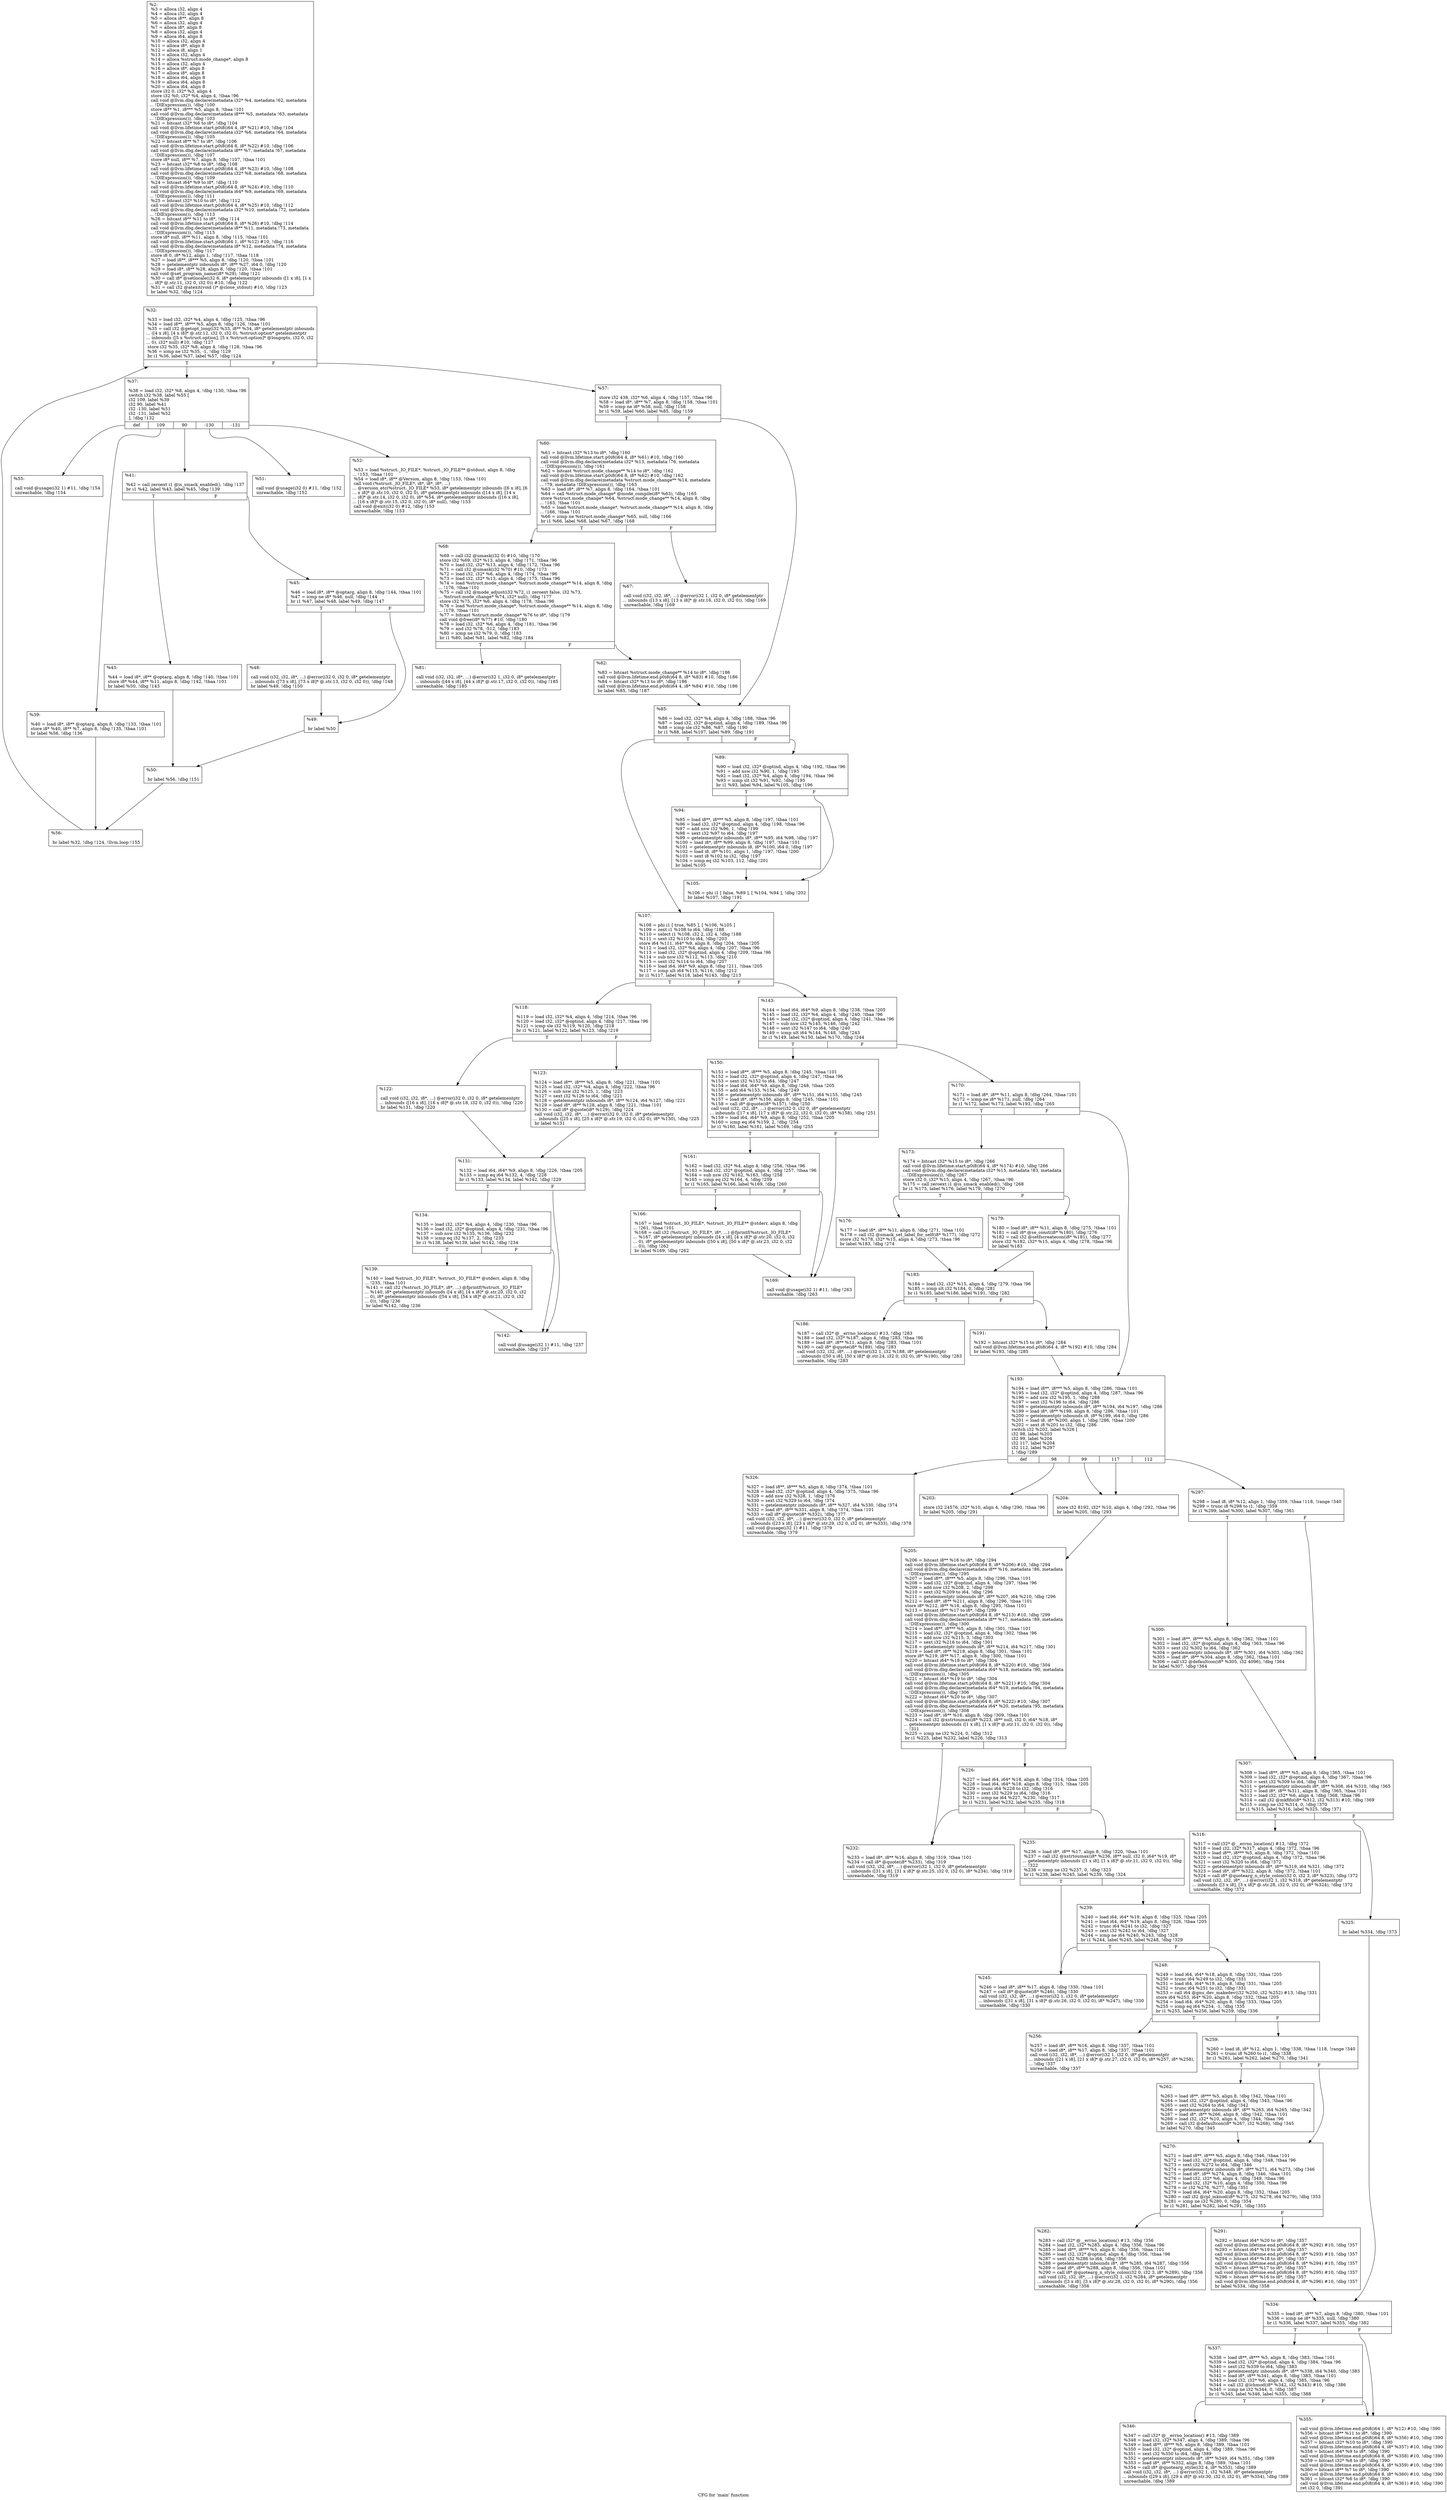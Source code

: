 digraph "CFG for 'main' function" {
	label="CFG for 'main' function";

	Node0x1cf8930 [shape=record,label="{%2:\l  %3 = alloca i32, align 4\l  %4 = alloca i32, align 4\l  %5 = alloca i8**, align 8\l  %6 = alloca i32, align 4\l  %7 = alloca i8*, align 8\l  %8 = alloca i32, align 4\l  %9 = alloca i64, align 8\l  %10 = alloca i32, align 4\l  %11 = alloca i8*, align 8\l  %12 = alloca i8, align 1\l  %13 = alloca i32, align 4\l  %14 = alloca %struct.mode_change*, align 8\l  %15 = alloca i32, align 4\l  %16 = alloca i8*, align 8\l  %17 = alloca i8*, align 8\l  %18 = alloca i64, align 8\l  %19 = alloca i64, align 8\l  %20 = alloca i64, align 8\l  store i32 0, i32* %3, align 4\l  store i32 %0, i32* %4, align 4, !tbaa !96\l  call void @llvm.dbg.declare(metadata i32* %4, metadata !62, metadata\l... !DIExpression()), !dbg !100\l  store i8** %1, i8*** %5, align 8, !tbaa !101\l  call void @llvm.dbg.declare(metadata i8*** %5, metadata !63, metadata\l... !DIExpression()), !dbg !103\l  %21 = bitcast i32* %6 to i8*, !dbg !104\l  call void @llvm.lifetime.start.p0i8(i64 4, i8* %21) #10, !dbg !104\l  call void @llvm.dbg.declare(metadata i32* %6, metadata !64, metadata\l... !DIExpression()), !dbg !105\l  %22 = bitcast i8** %7 to i8*, !dbg !106\l  call void @llvm.lifetime.start.p0i8(i64 8, i8* %22) #10, !dbg !106\l  call void @llvm.dbg.declare(metadata i8** %7, metadata !67, metadata\l... !DIExpression()), !dbg !107\l  store i8* null, i8** %7, align 8, !dbg !107, !tbaa !101\l  %23 = bitcast i32* %8 to i8*, !dbg !108\l  call void @llvm.lifetime.start.p0i8(i64 4, i8* %23) #10, !dbg !108\l  call void @llvm.dbg.declare(metadata i32* %8, metadata !68, metadata\l... !DIExpression()), !dbg !109\l  %24 = bitcast i64* %9 to i8*, !dbg !110\l  call void @llvm.lifetime.start.p0i8(i64 8, i8* %24) #10, !dbg !110\l  call void @llvm.dbg.declare(metadata i64* %9, metadata !69, metadata\l... !DIExpression()), !dbg !111\l  %25 = bitcast i32* %10 to i8*, !dbg !112\l  call void @llvm.lifetime.start.p0i8(i64 4, i8* %25) #10, !dbg !112\l  call void @llvm.dbg.declare(metadata i32* %10, metadata !72, metadata\l... !DIExpression()), !dbg !113\l  %26 = bitcast i8** %11 to i8*, !dbg !114\l  call void @llvm.lifetime.start.p0i8(i64 8, i8* %26) #10, !dbg !114\l  call void @llvm.dbg.declare(metadata i8** %11, metadata !73, metadata\l... !DIExpression()), !dbg !115\l  store i8* null, i8** %11, align 8, !dbg !115, !tbaa !101\l  call void @llvm.lifetime.start.p0i8(i64 1, i8* %12) #10, !dbg !116\l  call void @llvm.dbg.declare(metadata i8* %12, metadata !74, metadata\l... !DIExpression()), !dbg !117\l  store i8 0, i8* %12, align 1, !dbg !117, !tbaa !118\l  %27 = load i8**, i8*** %5, align 8, !dbg !120, !tbaa !101\l  %28 = getelementptr inbounds i8*, i8** %27, i64 0, !dbg !120\l  %29 = load i8*, i8** %28, align 8, !dbg !120, !tbaa !101\l  call void @set_program_name(i8* %29), !dbg !121\l  %30 = call i8* @setlocale(i32 6, i8* getelementptr inbounds ([1 x i8], [1 x\l... i8]* @.str.11, i32 0, i32 0)) #10, !dbg !122\l  %31 = call i32 @atexit(void ()* @close_stdout) #10, !dbg !123\l  br label %32, !dbg !124\l}"];
	Node0x1cf8930 -> Node0x1cf8bc0;
	Node0x1cf8bc0 [shape=record,label="{%32:\l\l  %33 = load i32, i32* %4, align 4, !dbg !125, !tbaa !96\l  %34 = load i8**, i8*** %5, align 8, !dbg !126, !tbaa !101\l  %35 = call i32 @getopt_long(i32 %33, i8** %34, i8* getelementptr inbounds\l... ([4 x i8], [4 x i8]* @.str.12, i32 0, i32 0), %struct.option* getelementptr\l... inbounds ([5 x %struct.option], [5 x %struct.option]* @longopts, i32 0, i32\l... 0), i32* null) #10, !dbg !127\l  store i32 %35, i32* %8, align 4, !dbg !128, !tbaa !96\l  %36 = icmp ne i32 %35, -1, !dbg !129\l  br i1 %36, label %37, label %57, !dbg !124\l|{<s0>T|<s1>F}}"];
	Node0x1cf8bc0:s0 -> Node0x1cf8c10;
	Node0x1cf8bc0:s1 -> Node0x1cf8fd0;
	Node0x1cf8c10 [shape=record,label="{%37:\l\l  %38 = load i32, i32* %8, align 4, !dbg !130, !tbaa !96\l  switch i32 %38, label %55 [\l    i32 109, label %39\l    i32 90, label %41\l    i32 -130, label %51\l    i32 -131, label %52\l  ], !dbg !132\l|{<s0>def|<s1>109|<s2>90|<s3>-130|<s4>-131}}"];
	Node0x1cf8c10:s0 -> Node0x1cf8f30;
	Node0x1cf8c10:s1 -> Node0x1cf8c60;
	Node0x1cf8c10:s2 -> Node0x1cf8cb0;
	Node0x1cf8c10:s3 -> Node0x1cf8e90;
	Node0x1cf8c10:s4 -> Node0x1cf8ee0;
	Node0x1cf8c60 [shape=record,label="{%39:\l\l  %40 = load i8*, i8** @optarg, align 8, !dbg !133, !tbaa !101\l  store i8* %40, i8** %7, align 8, !dbg !135, !tbaa !101\l  br label %56, !dbg !136\l}"];
	Node0x1cf8c60 -> Node0x1cf8f80;
	Node0x1cf8cb0 [shape=record,label="{%41:\l\l  %42 = call zeroext i1 @is_smack_enabled(), !dbg !137\l  br i1 %42, label %43, label %45, !dbg !139\l|{<s0>T|<s1>F}}"];
	Node0x1cf8cb0:s0 -> Node0x1cf8d00;
	Node0x1cf8cb0:s1 -> Node0x1cf8d50;
	Node0x1cf8d00 [shape=record,label="{%43:\l\l  %44 = load i8*, i8** @optarg, align 8, !dbg !140, !tbaa !101\l  store i8* %44, i8** %11, align 8, !dbg !142, !tbaa !101\l  br label %50, !dbg !143\l}"];
	Node0x1cf8d00 -> Node0x1cf8e40;
	Node0x1cf8d50 [shape=record,label="{%45:\l\l  %46 = load i8*, i8** @optarg, align 8, !dbg !144, !tbaa !101\l  %47 = icmp ne i8* %46, null, !dbg !144\l  br i1 %47, label %48, label %49, !dbg !147\l|{<s0>T|<s1>F}}"];
	Node0x1cf8d50:s0 -> Node0x1cf8da0;
	Node0x1cf8d50:s1 -> Node0x1cf8df0;
	Node0x1cf8da0 [shape=record,label="{%48:\l\l  call void (i32, i32, i8*, ...) @error(i32 0, i32 0, i8* getelementptr\l... inbounds ([73 x i8], [73 x i8]* @.str.13, i32 0, i32 0)), !dbg !148\l  br label %49, !dbg !150\l}"];
	Node0x1cf8da0 -> Node0x1cf8df0;
	Node0x1cf8df0 [shape=record,label="{%49:\l\l  br label %50\l}"];
	Node0x1cf8df0 -> Node0x1cf8e40;
	Node0x1cf8e40 [shape=record,label="{%50:\l\l  br label %56, !dbg !151\l}"];
	Node0x1cf8e40 -> Node0x1cf8f80;
	Node0x1cf8e90 [shape=record,label="{%51:\l\l  call void @usage(i32 0) #11, !dbg !152\l  unreachable, !dbg !152\l}"];
	Node0x1cf8ee0 [shape=record,label="{%52:\l\l  %53 = load %struct._IO_FILE*, %struct._IO_FILE** @stdout, align 8, !dbg\l... !153, !tbaa !101\l  %54 = load i8*, i8** @Version, align 8, !dbg !153, !tbaa !101\l  call void (%struct._IO_FILE*, i8*, i8*, i8*, ...)\l... @version_etc(%struct._IO_FILE* %53, i8* getelementptr inbounds ([6 x i8], [6\l... x i8]* @.str.10, i32 0, i32 0), i8* getelementptr inbounds ([14 x i8], [14 x\l... i8]* @.str.14, i32 0, i32 0), i8* %54, i8* getelementptr inbounds ([16 x i8],\l... [16 x i8]* @.str.15, i32 0, i32 0), i8* null), !dbg !153\l  call void @exit(i32 0) #12, !dbg !153\l  unreachable, !dbg !153\l}"];
	Node0x1cf8f30 [shape=record,label="{%55:\l\l  call void @usage(i32 1) #11, !dbg !154\l  unreachable, !dbg !154\l}"];
	Node0x1cf8f80 [shape=record,label="{%56:\l\l  br label %32, !dbg !124, !llvm.loop !155\l}"];
	Node0x1cf8f80 -> Node0x1cf8bc0;
	Node0x1cf8fd0 [shape=record,label="{%57:\l\l  store i32 438, i32* %6, align 4, !dbg !157, !tbaa !96\l  %58 = load i8*, i8** %7, align 8, !dbg !158, !tbaa !101\l  %59 = icmp ne i8* %58, null, !dbg !158\l  br i1 %59, label %60, label %85, !dbg !159\l|{<s0>T|<s1>F}}"];
	Node0x1cf8fd0:s0 -> Node0x1cf9020;
	Node0x1cf8fd0:s1 -> Node0x1cf91b0;
	Node0x1cf9020 [shape=record,label="{%60:\l\l  %61 = bitcast i32* %13 to i8*, !dbg !160\l  call void @llvm.lifetime.start.p0i8(i64 4, i8* %61) #10, !dbg !160\l  call void @llvm.dbg.declare(metadata i32* %13, metadata !76, metadata\l... !DIExpression()), !dbg !161\l  %62 = bitcast %struct.mode_change** %14 to i8*, !dbg !162\l  call void @llvm.lifetime.start.p0i8(i64 8, i8* %62) #10, !dbg !162\l  call void @llvm.dbg.declare(metadata %struct.mode_change** %14, metadata\l... !79, metadata !DIExpression()), !dbg !163\l  %63 = load i8*, i8** %7, align 8, !dbg !164, !tbaa !101\l  %64 = call %struct.mode_change* @mode_compile(i8* %63), !dbg !165\l  store %struct.mode_change* %64, %struct.mode_change** %14, align 8, !dbg\l... !163, !tbaa !101\l  %65 = load %struct.mode_change*, %struct.mode_change** %14, align 8, !dbg\l... !166, !tbaa !101\l  %66 = icmp ne %struct.mode_change* %65, null, !dbg !166\l  br i1 %66, label %68, label %67, !dbg !168\l|{<s0>T|<s1>F}}"];
	Node0x1cf9020:s0 -> Node0x1cf90c0;
	Node0x1cf9020:s1 -> Node0x1cf9070;
	Node0x1cf9070 [shape=record,label="{%67:\l\l  call void (i32, i32, i8*, ...) @error(i32 1, i32 0, i8* getelementptr\l... inbounds ([13 x i8], [13 x i8]* @.str.16, i32 0, i32 0)), !dbg !169\l  unreachable, !dbg !169\l}"];
	Node0x1cf90c0 [shape=record,label="{%68:\l\l  %69 = call i32 @umask(i32 0) #10, !dbg !170\l  store i32 %69, i32* %13, align 4, !dbg !171, !tbaa !96\l  %70 = load i32, i32* %13, align 4, !dbg !172, !tbaa !96\l  %71 = call i32 @umask(i32 %70) #10, !dbg !173\l  %72 = load i32, i32* %6, align 4, !dbg !174, !tbaa !96\l  %73 = load i32, i32* %13, align 4, !dbg !175, !tbaa !96\l  %74 = load %struct.mode_change*, %struct.mode_change** %14, align 8, !dbg\l... !176, !tbaa !101\l  %75 = call i32 @mode_adjust(i32 %72, i1 zeroext false, i32 %73,\l... %struct.mode_change* %74, i32* null), !dbg !177\l  store i32 %75, i32* %6, align 4, !dbg !178, !tbaa !96\l  %76 = load %struct.mode_change*, %struct.mode_change** %14, align 8, !dbg\l... !179, !tbaa !101\l  %77 = bitcast %struct.mode_change* %76 to i8*, !dbg !179\l  call void @free(i8* %77) #10, !dbg !180\l  %78 = load i32, i32* %6, align 4, !dbg !181, !tbaa !96\l  %79 = and i32 %78, -512, !dbg !183\l  %80 = icmp ne i32 %79, 0, !dbg !183\l  br i1 %80, label %81, label %82, !dbg !184\l|{<s0>T|<s1>F}}"];
	Node0x1cf90c0:s0 -> Node0x1cf9110;
	Node0x1cf90c0:s1 -> Node0x1cf9160;
	Node0x1cf9110 [shape=record,label="{%81:\l\l  call void (i32, i32, i8*, ...) @error(i32 1, i32 0, i8* getelementptr\l... inbounds ([44 x i8], [44 x i8]* @.str.17, i32 0, i32 0)), !dbg !185\l  unreachable, !dbg !185\l}"];
	Node0x1cf9160 [shape=record,label="{%82:\l\l  %83 = bitcast %struct.mode_change** %14 to i8*, !dbg !186\l  call void @llvm.lifetime.end.p0i8(i64 8, i8* %83) #10, !dbg !186\l  %84 = bitcast i32* %13 to i8*, !dbg !186\l  call void @llvm.lifetime.end.p0i8(i64 4, i8* %84) #10, !dbg !186\l  br label %85, !dbg !187\l}"];
	Node0x1cf9160 -> Node0x1cf91b0;
	Node0x1cf91b0 [shape=record,label="{%85:\l\l  %86 = load i32, i32* %4, align 4, !dbg !188, !tbaa !96\l  %87 = load i32, i32* @optind, align 4, !dbg !189, !tbaa !96\l  %88 = icmp sle i32 %86, %87, !dbg !190\l  br i1 %88, label %107, label %89, !dbg !191\l|{<s0>T|<s1>F}}"];
	Node0x1cf91b0:s0 -> Node0x1cf92f0;
	Node0x1cf91b0:s1 -> Node0x1cf9200;
	Node0x1cf9200 [shape=record,label="{%89:\l\l  %90 = load i32, i32* @optind, align 4, !dbg !192, !tbaa !96\l  %91 = add nsw i32 %90, 1, !dbg !193\l  %92 = load i32, i32* %4, align 4, !dbg !194, !tbaa !96\l  %93 = icmp slt i32 %91, %92, !dbg !195\l  br i1 %93, label %94, label %105, !dbg !196\l|{<s0>T|<s1>F}}"];
	Node0x1cf9200:s0 -> Node0x1cf9250;
	Node0x1cf9200:s1 -> Node0x1cf92a0;
	Node0x1cf9250 [shape=record,label="{%94:\l\l  %95 = load i8**, i8*** %5, align 8, !dbg !197, !tbaa !101\l  %96 = load i32, i32* @optind, align 4, !dbg !198, !tbaa !96\l  %97 = add nsw i32 %96, 1, !dbg !199\l  %98 = sext i32 %97 to i64, !dbg !197\l  %99 = getelementptr inbounds i8*, i8** %95, i64 %98, !dbg !197\l  %100 = load i8*, i8** %99, align 8, !dbg !197, !tbaa !101\l  %101 = getelementptr inbounds i8, i8* %100, i64 0, !dbg !197\l  %102 = load i8, i8* %101, align 1, !dbg !197, !tbaa !200\l  %103 = sext i8 %102 to i32, !dbg !197\l  %104 = icmp eq i32 %103, 112, !dbg !201\l  br label %105\l}"];
	Node0x1cf9250 -> Node0x1cf92a0;
	Node0x1cf92a0 [shape=record,label="{%105:\l\l  %106 = phi i1 [ false, %89 ], [ %104, %94 ], !dbg !202\l  br label %107, !dbg !191\l}"];
	Node0x1cf92a0 -> Node0x1cf92f0;
	Node0x1cf92f0 [shape=record,label="{%107:\l\l  %108 = phi i1 [ true, %85 ], [ %106, %105 ]\l  %109 = zext i1 %108 to i64, !dbg !188\l  %110 = select i1 %108, i32 2, i32 4, !dbg !188\l  %111 = sext i32 %110 to i64, !dbg !203\l  store i64 %111, i64* %9, align 8, !dbg !204, !tbaa !205\l  %112 = load i32, i32* %4, align 4, !dbg !207, !tbaa !96\l  %113 = load i32, i32* @optind, align 4, !dbg !209, !tbaa !96\l  %114 = sub nsw i32 %112, %113, !dbg !210\l  %115 = sext i32 %114 to i64, !dbg !207\l  %116 = load i64, i64* %9, align 8, !dbg !211, !tbaa !205\l  %117 = icmp ult i64 %115, %116, !dbg !212\l  br i1 %117, label %118, label %143, !dbg !213\l|{<s0>T|<s1>F}}"];
	Node0x1cf92f0:s0 -> Node0x1cf9340;
	Node0x1cf92f0:s1 -> Node0x1cf9570;
	Node0x1cf9340 [shape=record,label="{%118:\l\l  %119 = load i32, i32* %4, align 4, !dbg !214, !tbaa !96\l  %120 = load i32, i32* @optind, align 4, !dbg !217, !tbaa !96\l  %121 = icmp sle i32 %119, %120, !dbg !218\l  br i1 %121, label %122, label %123, !dbg !219\l|{<s0>T|<s1>F}}"];
	Node0x1cf9340:s0 -> Node0x1cf9390;
	Node0x1cf9340:s1 -> Node0x1cf93e0;
	Node0x1cf9390 [shape=record,label="{%122:\l\l  call void (i32, i32, i8*, ...) @error(i32 0, i32 0, i8* getelementptr\l... inbounds ([16 x i8], [16 x i8]* @.str.18, i32 0, i32 0)), !dbg !220\l  br label %131, !dbg !220\l}"];
	Node0x1cf9390 -> Node0x1cf9430;
	Node0x1cf93e0 [shape=record,label="{%123:\l\l  %124 = load i8**, i8*** %5, align 8, !dbg !221, !tbaa !101\l  %125 = load i32, i32* %4, align 4, !dbg !222, !tbaa !96\l  %126 = sub nsw i32 %125, 1, !dbg !223\l  %127 = sext i32 %126 to i64, !dbg !221\l  %128 = getelementptr inbounds i8*, i8** %124, i64 %127, !dbg !221\l  %129 = load i8*, i8** %128, align 8, !dbg !221, !tbaa !101\l  %130 = call i8* @quote(i8* %129), !dbg !224\l  call void (i32, i32, i8*, ...) @error(i32 0, i32 0, i8* getelementptr\l... inbounds ([25 x i8], [25 x i8]* @.str.19, i32 0, i32 0), i8* %130), !dbg !225\l  br label %131\l}"];
	Node0x1cf93e0 -> Node0x1cf9430;
	Node0x1cf9430 [shape=record,label="{%131:\l\l  %132 = load i64, i64* %9, align 8, !dbg !226, !tbaa !205\l  %133 = icmp eq i64 %132, 4, !dbg !228\l  br i1 %133, label %134, label %142, !dbg !229\l|{<s0>T|<s1>F}}"];
	Node0x1cf9430:s0 -> Node0x1cf9480;
	Node0x1cf9430:s1 -> Node0x1cf9520;
	Node0x1cf9480 [shape=record,label="{%134:\l\l  %135 = load i32, i32* %4, align 4, !dbg !230, !tbaa !96\l  %136 = load i32, i32* @optind, align 4, !dbg !231, !tbaa !96\l  %137 = sub nsw i32 %135, %136, !dbg !232\l  %138 = icmp eq i32 %137, 2, !dbg !233\l  br i1 %138, label %139, label %142, !dbg !234\l|{<s0>T|<s1>F}}"];
	Node0x1cf9480:s0 -> Node0x1cf94d0;
	Node0x1cf9480:s1 -> Node0x1cf9520;
	Node0x1cf94d0 [shape=record,label="{%139:\l\l  %140 = load %struct._IO_FILE*, %struct._IO_FILE** @stderr, align 8, !dbg\l... !235, !tbaa !101\l  %141 = call i32 (%struct._IO_FILE*, i8*, ...) @fprintf(%struct._IO_FILE*\l... %140, i8* getelementptr inbounds ([4 x i8], [4 x i8]* @.str.20, i32 0, i32\l... 0), i8* getelementptr inbounds ([54 x i8], [54 x i8]* @.str.21, i32 0, i32\l... 0)), !dbg !236\l  br label %142, !dbg !236\l}"];
	Node0x1cf94d0 -> Node0x1cf9520;
	Node0x1cf9520 [shape=record,label="{%142:\l\l  call void @usage(i32 1) #11, !dbg !237\l  unreachable, !dbg !237\l}"];
	Node0x1cf9570 [shape=record,label="{%143:\l\l  %144 = load i64, i64* %9, align 8, !dbg !238, !tbaa !205\l  %145 = load i32, i32* %4, align 4, !dbg !240, !tbaa !96\l  %146 = load i32, i32* @optind, align 4, !dbg !241, !tbaa !96\l  %147 = sub nsw i32 %145, %146, !dbg !242\l  %148 = sext i32 %147 to i64, !dbg !240\l  %149 = icmp ult i64 %144, %148, !dbg !243\l  br i1 %149, label %150, label %170, !dbg !244\l|{<s0>T|<s1>F}}"];
	Node0x1cf9570:s0 -> Node0x1cf95c0;
	Node0x1cf9570:s1 -> Node0x1cf9700;
	Node0x1cf95c0 [shape=record,label="{%150:\l\l  %151 = load i8**, i8*** %5, align 8, !dbg !245, !tbaa !101\l  %152 = load i32, i32* @optind, align 4, !dbg !247, !tbaa !96\l  %153 = sext i32 %152 to i64, !dbg !247\l  %154 = load i64, i64* %9, align 8, !dbg !248, !tbaa !205\l  %155 = add i64 %153, %154, !dbg !249\l  %156 = getelementptr inbounds i8*, i8** %151, i64 %155, !dbg !245\l  %157 = load i8*, i8** %156, align 8, !dbg !245, !tbaa !101\l  %158 = call i8* @quote(i8* %157), !dbg !250\l  call void (i32, i32, i8*, ...) @error(i32 0, i32 0, i8* getelementptr\l... inbounds ([17 x i8], [17 x i8]* @.str.22, i32 0, i32 0), i8* %158), !dbg !251\l  %159 = load i64, i64* %9, align 8, !dbg !252, !tbaa !205\l  %160 = icmp eq i64 %159, 2, !dbg !254\l  br i1 %160, label %161, label %169, !dbg !255\l|{<s0>T|<s1>F}}"];
	Node0x1cf95c0:s0 -> Node0x1cf9610;
	Node0x1cf95c0:s1 -> Node0x1cf96b0;
	Node0x1cf9610 [shape=record,label="{%161:\l\l  %162 = load i32, i32* %4, align 4, !dbg !256, !tbaa !96\l  %163 = load i32, i32* @optind, align 4, !dbg !257, !tbaa !96\l  %164 = sub nsw i32 %162, %163, !dbg !258\l  %165 = icmp eq i32 %164, 4, !dbg !259\l  br i1 %165, label %166, label %169, !dbg !260\l|{<s0>T|<s1>F}}"];
	Node0x1cf9610:s0 -> Node0x1cf9660;
	Node0x1cf9610:s1 -> Node0x1cf96b0;
	Node0x1cf9660 [shape=record,label="{%166:\l\l  %167 = load %struct._IO_FILE*, %struct._IO_FILE** @stderr, align 8, !dbg\l... !261, !tbaa !101\l  %168 = call i32 (%struct._IO_FILE*, i8*, ...) @fprintf(%struct._IO_FILE*\l... %167, i8* getelementptr inbounds ([4 x i8], [4 x i8]* @.str.20, i32 0, i32\l... 0), i8* getelementptr inbounds ([50 x i8], [50 x i8]* @.str.23, i32 0, i32\l... 0)), !dbg !262\l  br label %169, !dbg !262\l}"];
	Node0x1cf9660 -> Node0x1cf96b0;
	Node0x1cf96b0 [shape=record,label="{%169:\l\l  call void @usage(i32 1) #11, !dbg !263\l  unreachable, !dbg !263\l}"];
	Node0x1cf9700 [shape=record,label="{%170:\l\l  %171 = load i8*, i8** %11, align 8, !dbg !264, !tbaa !101\l  %172 = icmp ne i8* %171, null, !dbg !264\l  br i1 %172, label %173, label %193, !dbg !265\l|{<s0>T|<s1>F}}"];
	Node0x1cf9700:s0 -> Node0x1cf9750;
	Node0x1cf9700:s1 -> Node0x1cf9930;
	Node0x1cf9750 [shape=record,label="{%173:\l\l  %174 = bitcast i32* %15 to i8*, !dbg !266\l  call void @llvm.lifetime.start.p0i8(i64 4, i8* %174) #10, !dbg !266\l  call void @llvm.dbg.declare(metadata i32* %15, metadata !83, metadata\l... !DIExpression()), !dbg !267\l  store i32 0, i32* %15, align 4, !dbg !267, !tbaa !96\l  %175 = call zeroext i1 @is_smack_enabled(), !dbg !268\l  br i1 %175, label %176, label %179, !dbg !270\l|{<s0>T|<s1>F}}"];
	Node0x1cf9750:s0 -> Node0x1cf97a0;
	Node0x1cf9750:s1 -> Node0x1cf97f0;
	Node0x1cf97a0 [shape=record,label="{%176:\l\l  %177 = load i8*, i8** %11, align 8, !dbg !271, !tbaa !101\l  %178 = call i32 @smack_set_label_for_self(i8* %177), !dbg !272\l  store i32 %178, i32* %15, align 4, !dbg !273, !tbaa !96\l  br label %183, !dbg !274\l}"];
	Node0x1cf97a0 -> Node0x1cf9840;
	Node0x1cf97f0 [shape=record,label="{%179:\l\l  %180 = load i8*, i8** %11, align 8, !dbg !275, !tbaa !101\l  %181 = call i8* @se_const(i8* %180), !dbg !276\l  %182 = call i32 @setfscreatecon(i8* %181), !dbg !277\l  store i32 %182, i32* %15, align 4, !dbg !278, !tbaa !96\l  br label %183\l}"];
	Node0x1cf97f0 -> Node0x1cf9840;
	Node0x1cf9840 [shape=record,label="{%183:\l\l  %184 = load i32, i32* %15, align 4, !dbg !279, !tbaa !96\l  %185 = icmp slt i32 %184, 0, !dbg !281\l  br i1 %185, label %186, label %191, !dbg !282\l|{<s0>T|<s1>F}}"];
	Node0x1cf9840:s0 -> Node0x1cf9890;
	Node0x1cf9840:s1 -> Node0x1cf98e0;
	Node0x1cf9890 [shape=record,label="{%186:\l\l  %187 = call i32* @__errno_location() #13, !dbg !283\l  %188 = load i32, i32* %187, align 4, !dbg !283, !tbaa !96\l  %189 = load i8*, i8** %11, align 8, !dbg !283, !tbaa !101\l  %190 = call i8* @quote(i8* %189), !dbg !283\l  call void (i32, i32, i8*, ...) @error(i32 1, i32 %188, i8* getelementptr\l... inbounds ([50 x i8], [50 x i8]* @.str.24, i32 0, i32 0), i8* %190), !dbg !283\l  unreachable, !dbg !283\l}"];
	Node0x1cf98e0 [shape=record,label="{%191:\l\l  %192 = bitcast i32* %15 to i8*, !dbg !284\l  call void @llvm.lifetime.end.p0i8(i64 4, i8* %192) #10, !dbg !284\l  br label %193, !dbg !285\l}"];
	Node0x1cf98e0 -> Node0x1cf9930;
	Node0x1cf9930 [shape=record,label="{%193:\l\l  %194 = load i8**, i8*** %5, align 8, !dbg !286, !tbaa !101\l  %195 = load i32, i32* @optind, align 4, !dbg !287, !tbaa !96\l  %196 = add nsw i32 %195, 1, !dbg !288\l  %197 = sext i32 %196 to i64, !dbg !286\l  %198 = getelementptr inbounds i8*, i8** %194, i64 %197, !dbg !286\l  %199 = load i8*, i8** %198, align 8, !dbg !286, !tbaa !101\l  %200 = getelementptr inbounds i8, i8* %199, i64 0, !dbg !286\l  %201 = load i8, i8* %200, align 1, !dbg !286, !tbaa !200\l  %202 = sext i8 %201 to i32, !dbg !286\l  switch i32 %202, label %326 [\l    i32 98, label %203\l    i32 99, label %204\l    i32 117, label %204\l    i32 112, label %297\l  ], !dbg !289\l|{<s0>def|<s1>98|<s2>99|<s3>117|<s4>112}}"];
	Node0x1cf9930:s0 -> Node0x1d0fea0;
	Node0x1cf9930:s1 -> Node0x1d0f860;
	Node0x1cf9930:s2 -> Node0x1d0f8b0;
	Node0x1cf9930:s3 -> Node0x1d0f8b0;
	Node0x1cf9930:s4 -> Node0x1d0fd10;
	Node0x1d0f860 [shape=record,label="{%203:\l\l  store i32 24576, i32* %10, align 4, !dbg !290, !tbaa !96\l  br label %205, !dbg !291\l}"];
	Node0x1d0f860 -> Node0x1d0f900;
	Node0x1d0f8b0 [shape=record,label="{%204:\l\l  store i32 8192, i32* %10, align 4, !dbg !292, !tbaa !96\l  br label %205, !dbg !293\l}"];
	Node0x1d0f8b0 -> Node0x1d0f900;
	Node0x1d0f900 [shape=record,label="{%205:\l\l  %206 = bitcast i8** %16 to i8*, !dbg !294\l  call void @llvm.lifetime.start.p0i8(i64 8, i8* %206) #10, !dbg !294\l  call void @llvm.dbg.declare(metadata i8** %16, metadata !86, metadata\l... !DIExpression()), !dbg !295\l  %207 = load i8**, i8*** %5, align 8, !dbg !296, !tbaa !101\l  %208 = load i32, i32* @optind, align 4, !dbg !297, !tbaa !96\l  %209 = add nsw i32 %208, 2, !dbg !298\l  %210 = sext i32 %209 to i64, !dbg !296\l  %211 = getelementptr inbounds i8*, i8** %207, i64 %210, !dbg !296\l  %212 = load i8*, i8** %211, align 8, !dbg !296, !tbaa !101\l  store i8* %212, i8** %16, align 8, !dbg !295, !tbaa !101\l  %213 = bitcast i8** %17 to i8*, !dbg !299\l  call void @llvm.lifetime.start.p0i8(i64 8, i8* %213) #10, !dbg !299\l  call void @llvm.dbg.declare(metadata i8** %17, metadata !89, metadata\l... !DIExpression()), !dbg !300\l  %214 = load i8**, i8*** %5, align 8, !dbg !301, !tbaa !101\l  %215 = load i32, i32* @optind, align 4, !dbg !302, !tbaa !96\l  %216 = add nsw i32 %215, 3, !dbg !303\l  %217 = sext i32 %216 to i64, !dbg !301\l  %218 = getelementptr inbounds i8*, i8** %214, i64 %217, !dbg !301\l  %219 = load i8*, i8** %218, align 8, !dbg !301, !tbaa !101\l  store i8* %219, i8** %17, align 8, !dbg !300, !tbaa !101\l  %220 = bitcast i64* %18 to i8*, !dbg !304\l  call void @llvm.lifetime.start.p0i8(i64 8, i8* %220) #10, !dbg !304\l  call void @llvm.dbg.declare(metadata i64* %18, metadata !90, metadata\l... !DIExpression()), !dbg !305\l  %221 = bitcast i64* %19 to i8*, !dbg !304\l  call void @llvm.lifetime.start.p0i8(i64 8, i8* %221) #10, !dbg !304\l  call void @llvm.dbg.declare(metadata i64* %19, metadata !94, metadata\l... !DIExpression()), !dbg !306\l  %222 = bitcast i64* %20 to i8*, !dbg !307\l  call void @llvm.lifetime.start.p0i8(i64 8, i8* %222) #10, !dbg !307\l  call void @llvm.dbg.declare(metadata i64* %20, metadata !95, metadata\l... !DIExpression()), !dbg !308\l  %223 = load i8*, i8** %16, align 8, !dbg !309, !tbaa !101\l  %224 = call i32 @xstrtoumax(i8* %223, i8** null, i32 0, i64* %18, i8*\l... getelementptr inbounds ([1 x i8], [1 x i8]* @.str.11, i32 0, i32 0)), !dbg\l... !311\l  %225 = icmp ne i32 %224, 0, !dbg !312\l  br i1 %225, label %232, label %226, !dbg !313\l|{<s0>T|<s1>F}}"];
	Node0x1d0f900:s0 -> Node0x1d0f9a0;
	Node0x1d0f900:s1 -> Node0x1d0f950;
	Node0x1d0f950 [shape=record,label="{%226:\l\l  %227 = load i64, i64* %18, align 8, !dbg !314, !tbaa !205\l  %228 = load i64, i64* %18, align 8, !dbg !315, !tbaa !205\l  %229 = trunc i64 %228 to i32, !dbg !316\l  %230 = zext i32 %229 to i64, !dbg !316\l  %231 = icmp ne i64 %227, %230, !dbg !317\l  br i1 %231, label %232, label %235, !dbg !318\l|{<s0>T|<s1>F}}"];
	Node0x1d0f950:s0 -> Node0x1d0f9a0;
	Node0x1d0f950:s1 -> Node0x1d0f9f0;
	Node0x1d0f9a0 [shape=record,label="{%232:\l\l  %233 = load i8*, i8** %16, align 8, !dbg !319, !tbaa !101\l  %234 = call i8* @quote(i8* %233), !dbg !319\l  call void (i32, i32, i8*, ...) @error(i32 1, i32 0, i8* getelementptr\l... inbounds ([31 x i8], [31 x i8]* @.str.25, i32 0, i32 0), i8* %234), !dbg !319\l  unreachable, !dbg !319\l}"];
	Node0x1d0f9f0 [shape=record,label="{%235:\l\l  %236 = load i8*, i8** %17, align 8, !dbg !320, !tbaa !101\l  %237 = call i32 @xstrtoumax(i8* %236, i8** null, i32 0, i64* %19, i8*\l... getelementptr inbounds ([1 x i8], [1 x i8]* @.str.11, i32 0, i32 0)), !dbg\l... !322\l  %238 = icmp ne i32 %237, 0, !dbg !323\l  br i1 %238, label %245, label %239, !dbg !324\l|{<s0>T|<s1>F}}"];
	Node0x1d0f9f0:s0 -> Node0x1d0fa90;
	Node0x1d0f9f0:s1 -> Node0x1d0fa40;
	Node0x1d0fa40 [shape=record,label="{%239:\l\l  %240 = load i64, i64* %19, align 8, !dbg !325, !tbaa !205\l  %241 = load i64, i64* %19, align 8, !dbg !326, !tbaa !205\l  %242 = trunc i64 %241 to i32, !dbg !327\l  %243 = zext i32 %242 to i64, !dbg !327\l  %244 = icmp ne i64 %240, %243, !dbg !328\l  br i1 %244, label %245, label %248, !dbg !329\l|{<s0>T|<s1>F}}"];
	Node0x1d0fa40:s0 -> Node0x1d0fa90;
	Node0x1d0fa40:s1 -> Node0x1d0fae0;
	Node0x1d0fa90 [shape=record,label="{%245:\l\l  %246 = load i8*, i8** %17, align 8, !dbg !330, !tbaa !101\l  %247 = call i8* @quote(i8* %246), !dbg !330\l  call void (i32, i32, i8*, ...) @error(i32 1, i32 0, i8* getelementptr\l... inbounds ([31 x i8], [31 x i8]* @.str.26, i32 0, i32 0), i8* %247), !dbg !330\l  unreachable, !dbg !330\l}"];
	Node0x1d0fae0 [shape=record,label="{%248:\l\l  %249 = load i64, i64* %18, align 8, !dbg !331, !tbaa !205\l  %250 = trunc i64 %249 to i32, !dbg !331\l  %251 = load i64, i64* %19, align 8, !dbg !331, !tbaa !205\l  %252 = trunc i64 %251 to i32, !dbg !331\l  %253 = call i64 @gnu_dev_makedev(i32 %250, i32 %252) #13, !dbg !331\l  store i64 %253, i64* %20, align 8, !dbg !332, !tbaa !205\l  %254 = load i64, i64* %20, align 8, !dbg !333, !tbaa !205\l  %255 = icmp eq i64 %254, -1, !dbg !335\l  br i1 %255, label %256, label %259, !dbg !336\l|{<s0>T|<s1>F}}"];
	Node0x1d0fae0:s0 -> Node0x1d0fb30;
	Node0x1d0fae0:s1 -> Node0x1d0fb80;
	Node0x1d0fb30 [shape=record,label="{%256:\l\l  %257 = load i8*, i8** %16, align 8, !dbg !337, !tbaa !101\l  %258 = load i8*, i8** %17, align 8, !dbg !337, !tbaa !101\l  call void (i32, i32, i8*, ...) @error(i32 1, i32 0, i8* getelementptr\l... inbounds ([21 x i8], [21 x i8]* @.str.27, i32 0, i32 0), i8* %257, i8* %258),\l... !dbg !337\l  unreachable, !dbg !337\l}"];
	Node0x1d0fb80 [shape=record,label="{%259:\l\l  %260 = load i8, i8* %12, align 1, !dbg !338, !tbaa !118, !range !340\l  %261 = trunc i8 %260 to i1, !dbg !338\l  br i1 %261, label %262, label %270, !dbg !341\l|{<s0>T|<s1>F}}"];
	Node0x1d0fb80:s0 -> Node0x1d0fbd0;
	Node0x1d0fb80:s1 -> Node0x1d0fc20;
	Node0x1d0fbd0 [shape=record,label="{%262:\l\l  %263 = load i8**, i8*** %5, align 8, !dbg !342, !tbaa !101\l  %264 = load i32, i32* @optind, align 4, !dbg !343, !tbaa !96\l  %265 = sext i32 %264 to i64, !dbg !342\l  %266 = getelementptr inbounds i8*, i8** %263, i64 %265, !dbg !342\l  %267 = load i8*, i8** %266, align 8, !dbg !342, !tbaa !101\l  %268 = load i32, i32* %10, align 4, !dbg !344, !tbaa !96\l  %269 = call i32 @defaultcon(i8* %267, i32 %268), !dbg !345\l  br label %270, !dbg !345\l}"];
	Node0x1d0fbd0 -> Node0x1d0fc20;
	Node0x1d0fc20 [shape=record,label="{%270:\l\l  %271 = load i8**, i8*** %5, align 8, !dbg !346, !tbaa !101\l  %272 = load i32, i32* @optind, align 4, !dbg !348, !tbaa !96\l  %273 = sext i32 %272 to i64, !dbg !346\l  %274 = getelementptr inbounds i8*, i8** %271, i64 %273, !dbg !346\l  %275 = load i8*, i8** %274, align 8, !dbg !346, !tbaa !101\l  %276 = load i32, i32* %6, align 4, !dbg !349, !tbaa !96\l  %277 = load i32, i32* %10, align 4, !dbg !350, !tbaa !96\l  %278 = or i32 %276, %277, !dbg !351\l  %279 = load i64, i64* %20, align 8, !dbg !352, !tbaa !205\l  %280 = call i32 @rpl_mknod(i8* %275, i32 %278, i64 %279), !dbg !353\l  %281 = icmp ne i32 %280, 0, !dbg !354\l  br i1 %281, label %282, label %291, !dbg !355\l|{<s0>T|<s1>F}}"];
	Node0x1d0fc20:s0 -> Node0x1d0fc70;
	Node0x1d0fc20:s1 -> Node0x1d0fcc0;
	Node0x1d0fc70 [shape=record,label="{%282:\l\l  %283 = call i32* @__errno_location() #13, !dbg !356\l  %284 = load i32, i32* %283, align 4, !dbg !356, !tbaa !96\l  %285 = load i8**, i8*** %5, align 8, !dbg !356, !tbaa !101\l  %286 = load i32, i32* @optind, align 4, !dbg !356, !tbaa !96\l  %287 = sext i32 %286 to i64, !dbg !356\l  %288 = getelementptr inbounds i8*, i8** %285, i64 %287, !dbg !356\l  %289 = load i8*, i8** %288, align 8, !dbg !356, !tbaa !101\l  %290 = call i8* @quotearg_n_style_colon(i32 0, i32 3, i8* %289), !dbg !356\l  call void (i32, i32, i8*, ...) @error(i32 1, i32 %284, i8* getelementptr\l... inbounds ([3 x i8], [3 x i8]* @.str.28, i32 0, i32 0), i8* %290), !dbg !356\l  unreachable, !dbg !356\l}"];
	Node0x1d0fcc0 [shape=record,label="{%291:\l\l  %292 = bitcast i64* %20 to i8*, !dbg !357\l  call void @llvm.lifetime.end.p0i8(i64 8, i8* %292) #10, !dbg !357\l  %293 = bitcast i64* %19 to i8*, !dbg !357\l  call void @llvm.lifetime.end.p0i8(i64 8, i8* %293) #10, !dbg !357\l  %294 = bitcast i64* %18 to i8*, !dbg !357\l  call void @llvm.lifetime.end.p0i8(i64 8, i8* %294) #10, !dbg !357\l  %295 = bitcast i8** %17 to i8*, !dbg !357\l  call void @llvm.lifetime.end.p0i8(i64 8, i8* %295) #10, !dbg !357\l  %296 = bitcast i8** %16 to i8*, !dbg !357\l  call void @llvm.lifetime.end.p0i8(i64 8, i8* %296) #10, !dbg !357\l  br label %334, !dbg !358\l}"];
	Node0x1d0fcc0 -> Node0x1d0fef0;
	Node0x1d0fd10 [shape=record,label="{%297:\l\l  %298 = load i8, i8* %12, align 1, !dbg !359, !tbaa !118, !range !340\l  %299 = trunc i8 %298 to i1, !dbg !359\l  br i1 %299, label %300, label %307, !dbg !361\l|{<s0>T|<s1>F}}"];
	Node0x1d0fd10:s0 -> Node0x1d0fd60;
	Node0x1d0fd10:s1 -> Node0x1d0fdb0;
	Node0x1d0fd60 [shape=record,label="{%300:\l\l  %301 = load i8**, i8*** %5, align 8, !dbg !362, !tbaa !101\l  %302 = load i32, i32* @optind, align 4, !dbg !363, !tbaa !96\l  %303 = sext i32 %302 to i64, !dbg !362\l  %304 = getelementptr inbounds i8*, i8** %301, i64 %303, !dbg !362\l  %305 = load i8*, i8** %304, align 8, !dbg !362, !tbaa !101\l  %306 = call i32 @defaultcon(i8* %305, i32 4096), !dbg !364\l  br label %307, !dbg !364\l}"];
	Node0x1d0fd60 -> Node0x1d0fdb0;
	Node0x1d0fdb0 [shape=record,label="{%307:\l\l  %308 = load i8**, i8*** %5, align 8, !dbg !365, !tbaa !101\l  %309 = load i32, i32* @optind, align 4, !dbg !367, !tbaa !96\l  %310 = sext i32 %309 to i64, !dbg !365\l  %311 = getelementptr inbounds i8*, i8** %308, i64 %310, !dbg !365\l  %312 = load i8*, i8** %311, align 8, !dbg !365, !tbaa !101\l  %313 = load i32, i32* %6, align 4, !dbg !368, !tbaa !96\l  %314 = call i32 @mkfifo(i8* %312, i32 %313) #10, !dbg !369\l  %315 = icmp ne i32 %314, 0, !dbg !370\l  br i1 %315, label %316, label %325, !dbg !371\l|{<s0>T|<s1>F}}"];
	Node0x1d0fdb0:s0 -> Node0x1d0fe00;
	Node0x1d0fdb0:s1 -> Node0x1d0fe50;
	Node0x1d0fe00 [shape=record,label="{%316:\l\l  %317 = call i32* @__errno_location() #13, !dbg !372\l  %318 = load i32, i32* %317, align 4, !dbg !372, !tbaa !96\l  %319 = load i8**, i8*** %5, align 8, !dbg !372, !tbaa !101\l  %320 = load i32, i32* @optind, align 4, !dbg !372, !tbaa !96\l  %321 = sext i32 %320 to i64, !dbg !372\l  %322 = getelementptr inbounds i8*, i8** %319, i64 %321, !dbg !372\l  %323 = load i8*, i8** %322, align 8, !dbg !372, !tbaa !101\l  %324 = call i8* @quotearg_n_style_colon(i32 0, i32 3, i8* %323), !dbg !372\l  call void (i32, i32, i8*, ...) @error(i32 1, i32 %318, i8* getelementptr\l... inbounds ([3 x i8], [3 x i8]* @.str.28, i32 0, i32 0), i8* %324), !dbg !372\l  unreachable, !dbg !372\l}"];
	Node0x1d0fe50 [shape=record,label="{%325:\l\l  br label %334, !dbg !373\l}"];
	Node0x1d0fe50 -> Node0x1d0fef0;
	Node0x1d0fea0 [shape=record,label="{%326:\l\l  %327 = load i8**, i8*** %5, align 8, !dbg !374, !tbaa !101\l  %328 = load i32, i32* @optind, align 4, !dbg !375, !tbaa !96\l  %329 = add nsw i32 %328, 1, !dbg !376\l  %330 = sext i32 %329 to i64, !dbg !374\l  %331 = getelementptr inbounds i8*, i8** %327, i64 %330, !dbg !374\l  %332 = load i8*, i8** %331, align 8, !dbg !374, !tbaa !101\l  %333 = call i8* @quote(i8* %332), !dbg !377\l  call void (i32, i32, i8*, ...) @error(i32 0, i32 0, i8* getelementptr\l... inbounds ([23 x i8], [23 x i8]* @.str.29, i32 0, i32 0), i8* %333), !dbg !378\l  call void @usage(i32 1) #11, !dbg !379\l  unreachable, !dbg !379\l}"];
	Node0x1d0fef0 [shape=record,label="{%334:\l\l  %335 = load i8*, i8** %7, align 8, !dbg !380, !tbaa !101\l  %336 = icmp ne i8* %335, null, !dbg !380\l  br i1 %336, label %337, label %355, !dbg !382\l|{<s0>T|<s1>F}}"];
	Node0x1d0fef0:s0 -> Node0x1d0ff40;
	Node0x1d0fef0:s1 -> Node0x1d0ffe0;
	Node0x1d0ff40 [shape=record,label="{%337:\l\l  %338 = load i8**, i8*** %5, align 8, !dbg !383, !tbaa !101\l  %339 = load i32, i32* @optind, align 4, !dbg !384, !tbaa !96\l  %340 = sext i32 %339 to i64, !dbg !383\l  %341 = getelementptr inbounds i8*, i8** %338, i64 %340, !dbg !383\l  %342 = load i8*, i8** %341, align 8, !dbg !383, !tbaa !101\l  %343 = load i32, i32* %6, align 4, !dbg !385, !tbaa !96\l  %344 = call i32 @lchmod(i8* %342, i32 %343) #10, !dbg !386\l  %345 = icmp ne i32 %344, 0, !dbg !387\l  br i1 %345, label %346, label %355, !dbg !388\l|{<s0>T|<s1>F}}"];
	Node0x1d0ff40:s0 -> Node0x1d0ff90;
	Node0x1d0ff40:s1 -> Node0x1d0ffe0;
	Node0x1d0ff90 [shape=record,label="{%346:\l\l  %347 = call i32* @__errno_location() #13, !dbg !389\l  %348 = load i32, i32* %347, align 4, !dbg !389, !tbaa !96\l  %349 = load i8**, i8*** %5, align 8, !dbg !389, !tbaa !101\l  %350 = load i32, i32* @optind, align 4, !dbg !389, !tbaa !96\l  %351 = sext i32 %350 to i64, !dbg !389\l  %352 = getelementptr inbounds i8*, i8** %349, i64 %351, !dbg !389\l  %353 = load i8*, i8** %352, align 8, !dbg !389, !tbaa !101\l  %354 = call i8* @quotearg_style(i32 4, i8* %353), !dbg !389\l  call void (i32, i32, i8*, ...) @error(i32 1, i32 %348, i8* getelementptr\l... inbounds ([29 x i8], [29 x i8]* @.str.30, i32 0, i32 0), i8* %354), !dbg !389\l  unreachable, !dbg !389\l}"];
	Node0x1d0ffe0 [shape=record,label="{%355:\l\l  call void @llvm.lifetime.end.p0i8(i64 1, i8* %12) #10, !dbg !390\l  %356 = bitcast i8** %11 to i8*, !dbg !390\l  call void @llvm.lifetime.end.p0i8(i64 8, i8* %356) #10, !dbg !390\l  %357 = bitcast i32* %10 to i8*, !dbg !390\l  call void @llvm.lifetime.end.p0i8(i64 4, i8* %357) #10, !dbg !390\l  %358 = bitcast i64* %9 to i8*, !dbg !390\l  call void @llvm.lifetime.end.p0i8(i64 8, i8* %358) #10, !dbg !390\l  %359 = bitcast i32* %8 to i8*, !dbg !390\l  call void @llvm.lifetime.end.p0i8(i64 4, i8* %359) #10, !dbg !390\l  %360 = bitcast i8** %7 to i8*, !dbg !390\l  call void @llvm.lifetime.end.p0i8(i64 8, i8* %360) #10, !dbg !390\l  %361 = bitcast i32* %6 to i8*, !dbg !390\l  call void @llvm.lifetime.end.p0i8(i64 4, i8* %361) #10, !dbg !390\l  ret i32 0, !dbg !391\l}"];
}
